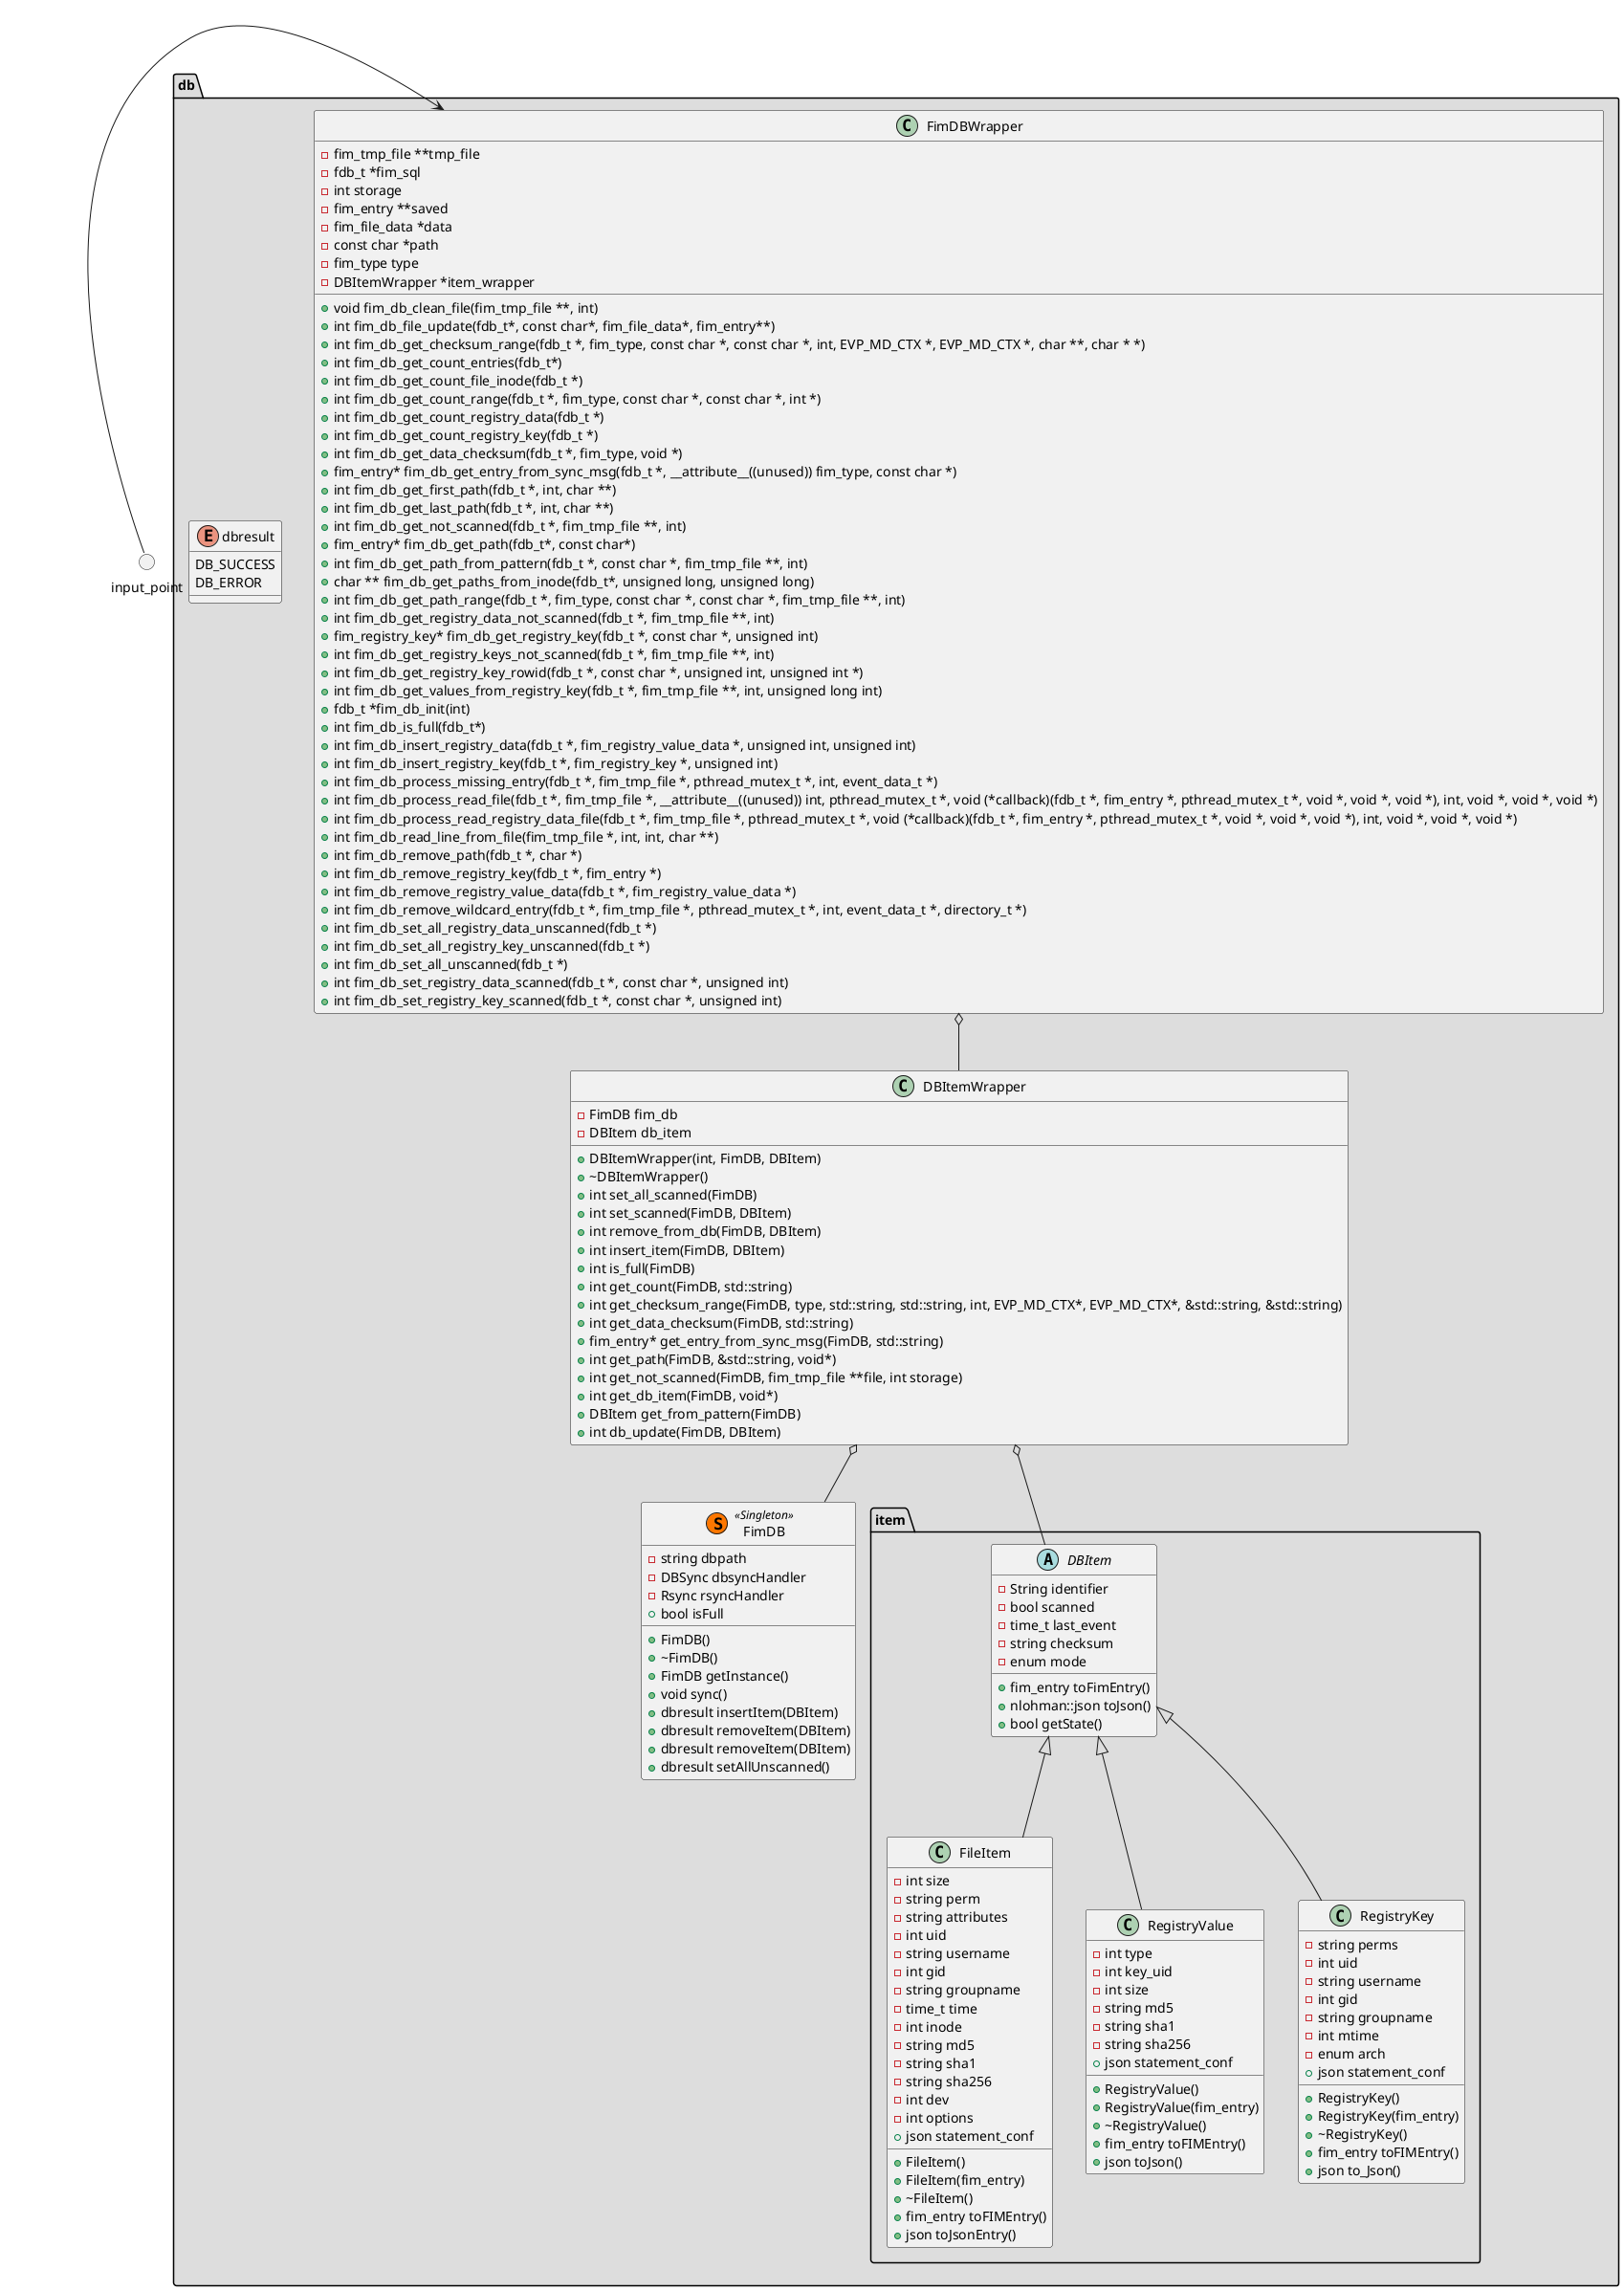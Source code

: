 @startuml db_class
package "db" <<Folder>> #DDDDDD{
    enum "dbresult" {
        DB_SUCCESS
        DB_ERROR
    }
    package "item" <<Folder>> {
        abstract DBItem {
            - String identifier
            - bool scanned
            - time_t last_event
            - string checksum
            - enum mode
            + fim_entry toFimEntry()
            + nlohman::json toJson()
            + bool getState()
        }

        class FileItem {
            - int size
            - string perm
            - string attributes
            - int uid
            - string username
            - int gid
            - string groupname
            - time_t time
            - int inode
            - string md5
            - string sha1
            - string sha256
            - int dev
            - int options
            + json statement_conf
            + FileItem()
            + FileItem(fim_entry)
            + ~FileItem()
            + fim_entry toFIMEntry()
            + json toJsonEntry()
        }
        class "RegistryValue" {
            - int type
            - int key_uid
            - int size
            - string md5
            - string sha1
            - string sha256
            + json statement_conf
            + RegistryValue()
            + RegistryValue(fim_entry)
            + ~RegistryValue()
            + fim_entry toFIMEntry()
            + json toJson()
        }
        class "RegistryKey" {
            - string perms
            - int uid
            - string username
            - int gid
            - string groupname
            - int mtime
            - enum arch
            + json statement_conf
            + RegistryKey()
            + RegistryKey(fim_entry)
            + ~RegistryKey()
            + fim_entry toFIMEntry()
            + json to_Json()
        }
    }
    class "FimDB"  <<(S,#FF7700) Singleton>> {
        - string dbpath
        - DBSync dbsyncHandler
        - Rsync rsyncHandler
        + FimDB()
        + ~FimDB()
        + FimDB getInstance()
        + void sync()
        + bool isFull
        + dbresult insertItem(DBItem)
        + dbresult removeItem(DBItem)
        + dbresult removeItem(DBItem)
        + dbresult setAllUnscanned()
    }
    class FimDBWrapper {
        - fim_tmp_file **tmp_file
        - fdb_t *fim_sql
        - int storage
        - fim_entry **saved
        - fim_file_data *data
        - const char *path
        - fim_type type
        - DBItemWrapper *item_wrapper

        + void fim_db_clean_file(fim_tmp_file **, int)
        + int fim_db_file_update(fdb_t*, const char*, fim_file_data*, fim_entry**)
        + int fim_db_get_checksum_range(fdb_t *, fim_type, const char *, const char *, int, EVP_MD_CTX *, EVP_MD_CTX *, char **, char * *)
        + int fim_db_get_count_entries(fdb_t*)
        + int fim_db_get_count_file_inode(fdb_t *)
        + int fim_db_get_count_range(fdb_t *, fim_type, const char *, const char *, int *)
        + int fim_db_get_count_registry_data(fdb_t *)
        + int fim_db_get_count_registry_key(fdb_t *)
        + int fim_db_get_data_checksum(fdb_t *, fim_type, void *)
        + fim_entry* fim_db_get_entry_from_sync_msg(fdb_t *, __attribute__((unused)) fim_type, const char *)
        + int fim_db_get_first_path(fdb_t *, int, char **)
        + int fim_db_get_last_path(fdb_t *, int, char **)
        + int fim_db_get_not_scanned(fdb_t *, fim_tmp_file **, int)
        + fim_entry* fim_db_get_path(fdb_t*, const char*)
        + int fim_db_get_path_from_pattern(fdb_t *, const char *, fim_tmp_file **, int)
        + char ** fim_db_get_paths_from_inode(fdb_t*, unsigned long, unsigned long)
        + int fim_db_get_path_range(fdb_t *, fim_type, const char *, const char *, fim_tmp_file **, int)
        + int fim_db_get_registry_data_not_scanned(fdb_t *, fim_tmp_file **, int)
        + fim_registry_key* fim_db_get_registry_key(fdb_t *, const char *, unsigned int)
        + int fim_db_get_registry_keys_not_scanned(fdb_t *, fim_tmp_file **, int)
        + int fim_db_get_registry_key_rowid(fdb_t *, const char *, unsigned int, unsigned int *)
        + int fim_db_get_values_from_registry_key(fdb_t *, fim_tmp_file **, int, unsigned long int)
        + fdb_t *fim_db_init(int)
        + int fim_db_is_full(fdb_t*)
        + int fim_db_insert_registry_data(fdb_t *, fim_registry_value_data *, unsigned int, unsigned int)
        + int fim_db_insert_registry_key(fdb_t *, fim_registry_key *, unsigned int)
        + int fim_db_process_missing_entry(fdb_t *, fim_tmp_file *, pthread_mutex_t *, int, event_data_t *)
        + int fim_db_process_read_file(fdb_t *, fim_tmp_file *, __attribute__((unused)) int, pthread_mutex_t *, void (*callback)(fdb_t *, fim_entry *, pthread_mutex_t *, void *, void *, void *), int, void *, void *, void *)
        + int fim_db_process_read_registry_data_file(fdb_t *, fim_tmp_file *, pthread_mutex_t *, void (*callback)(fdb_t *, fim_entry *, pthread_mutex_t *, void *, void *, void *), int, void *, void *, void *)
        + int fim_db_read_line_from_file(fim_tmp_file *, int, int, char **)
        + int fim_db_remove_path(fdb_t *, char *)
        + int fim_db_remove_registry_key(fdb_t *, fim_entry *)
        + int fim_db_remove_registry_value_data(fdb_t *, fim_registry_value_data *)
        + int fim_db_remove_wildcard_entry(fdb_t *, fim_tmp_file *, pthread_mutex_t *, int, event_data_t *, directory_t *)
        + int fim_db_set_all_registry_data_unscanned(fdb_t *)
        + int fim_db_set_all_registry_key_unscanned(fdb_t *)
        + int fim_db_set_all_unscanned(fdb_t *)
        + int fim_db_set_registry_data_scanned(fdb_t *, const char *, unsigned int)
        + int fim_db_set_registry_key_scanned(fdb_t *, const char *, unsigned int)
    }
    class DBItemWrapper {
        - FimDB fim_db
        - DBItem db_item

        + DBItemWrapper(int, FimDB, DBItem)
        + ~DBItemWrapper()
        + int set_all_scanned(FimDB)
        + int set_scanned(FimDB, DBItem)
        + int remove_from_db(FimDB, DBItem)
        + int insert_item(FimDB, DBItem)
        + int is_full(FimDB)
        + int get_count(FimDB, std::string)
        + int get_checksum_range(FimDB, type, std::string, std::string, int, EVP_MD_CTX*, EVP_MD_CTX*, &std::string, &std::string)
        + int get_data_checksum(FimDB, std::string)
        + fim_entry* get_entry_from_sync_msg(FimDB, std::string)
        + int get_path(FimDB, &std::string, void*)
        + int get_not_scanned(FimDB, fim_tmp_file **file, int storage)
        + int get_db_item(FimDB, void*)
        + DBItem get_from_pattern(FimDB)
        + int db_update(FimDB, DBItem)
    }
}
circle input_point

DBItem <|-- FileItem
DBItem <|-- RegistryValue
DBItem <|-- RegistryKey
FimDBWrapper  o-- DBItemWrapper
DBItemWrapper  o-- DBItem
DBItemWrapper  o-- FimDB
input_point => FimDBWrapper
@enduml
